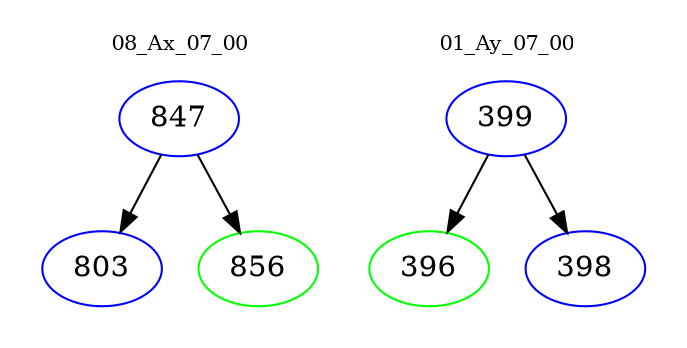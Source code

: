 digraph{
subgraph cluster_0 {
color = white
label = "08_Ax_07_00";
fontsize=10;
T0_847 [label="847", color="blue"]
T0_847 -> T0_803 [color="black"]
T0_803 [label="803", color="blue"]
T0_847 -> T0_856 [color="black"]
T0_856 [label="856", color="green"]
}
subgraph cluster_1 {
color = white
label = "01_Ay_07_00";
fontsize=10;
T1_399 [label="399", color="blue"]
T1_399 -> T1_396 [color="black"]
T1_396 [label="396", color="green"]
T1_399 -> T1_398 [color="black"]
T1_398 [label="398", color="blue"]
}
}
